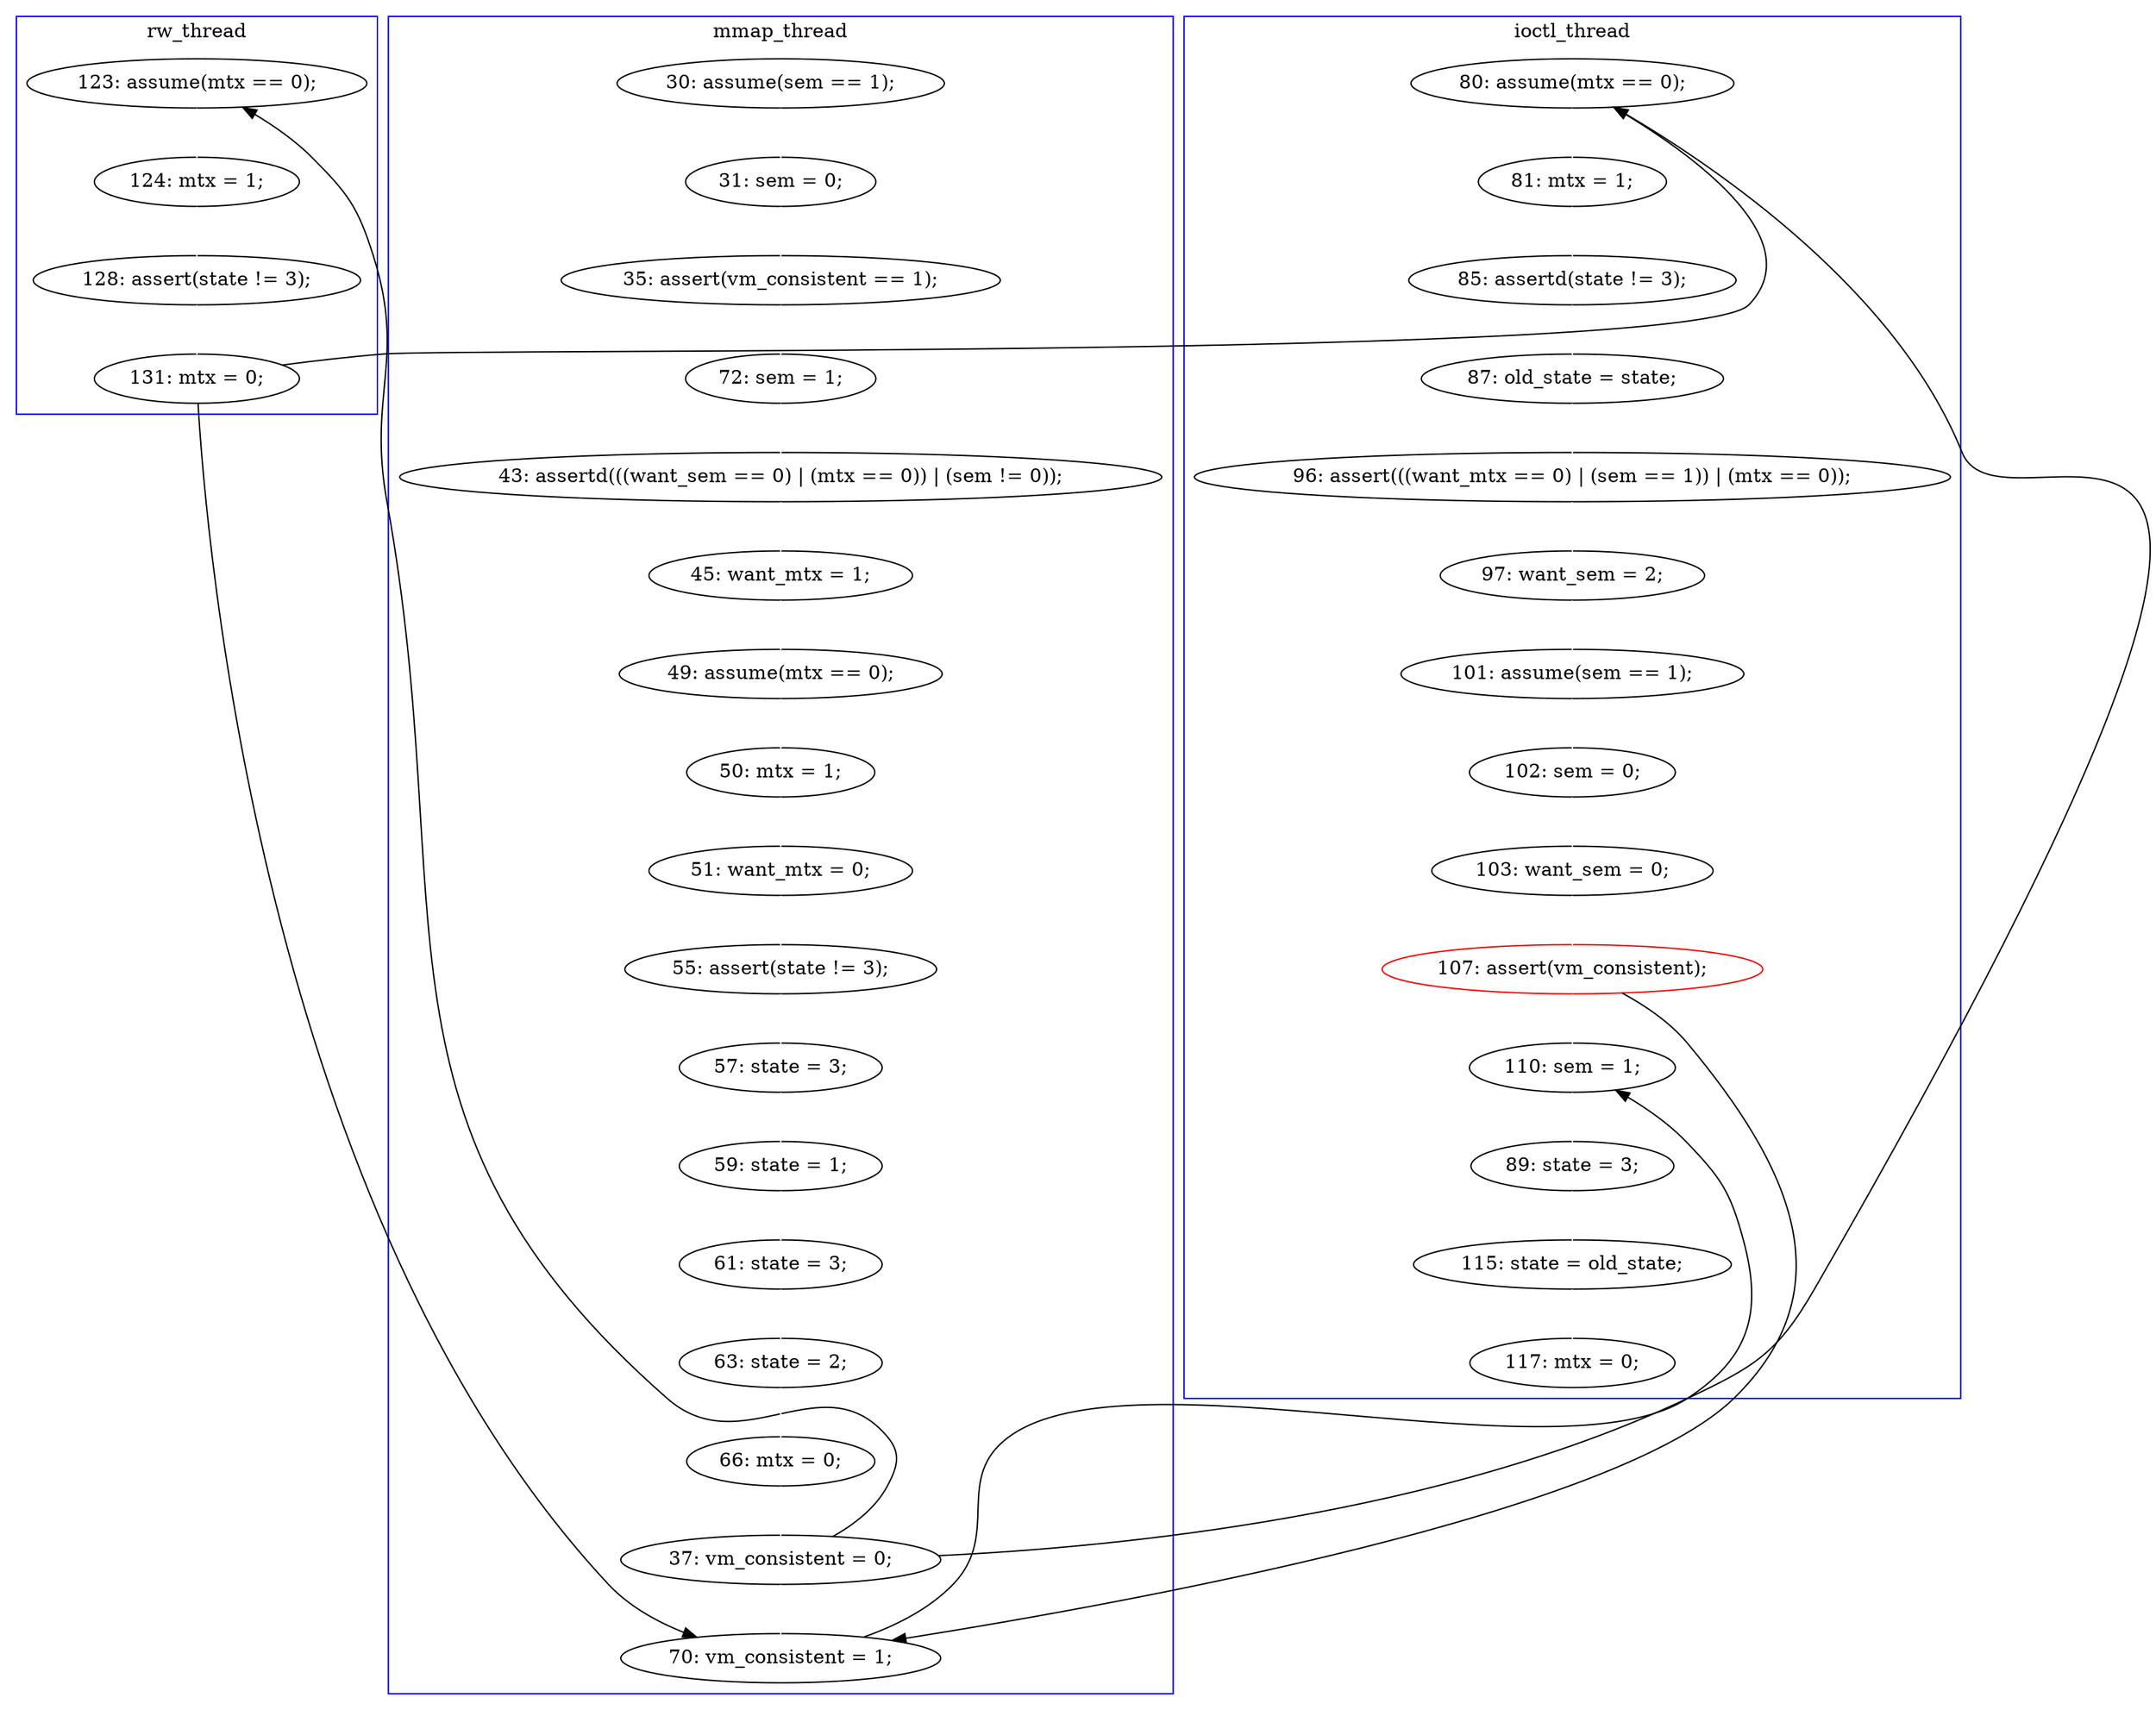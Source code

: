 digraph Counterexample {
	11 -> 12 [color = white, style = solid]
	17 -> 18 [color = white, style = solid]
	19 -> 20 [color = white, style = solid]
	36 -> 39 [color = white, style = solid]
	18 -> 19 [color = white, style = solid]
	28 -> 30 [color = black, style = solid, constraint = false]
	33 -> 34 [color = black, style = solid, constraint = false]
	24 -> 26 [color = white, style = solid]
	42 -> 43 [color = white, style = solid]
	48 -> 55 [color = white, style = solid]
	46 -> 47 [color = black, style = solid, constraint = false]
	46 -> 48 [color = white, style = solid]
	31 -> 32 [color = white, style = solid]
	34 -> 35 [color = white, style = solid]
	41 -> 42 [color = white, style = solid]
	35 -> 36 [color = white, style = solid]
	13 -> 14 [color = white, style = solid]
	45 -> 46 [color = white, style = solid]
	30 -> 31 [color = white, style = solid]
	12 -> 13 [color = white, style = solid]
	20 -> 21 [color = white, style = solid]
	56 -> 57 [color = white, style = solid]
	33 -> 47 [color = black, style = solid, constraint = false]
	28 -> 47 [color = white, style = solid]
	14 -> 15 [color = white, style = solid]
	32 -> 33 [color = white, style = solid]
	39 -> 41 [color = white, style = solid]
	23 -> 24 [color = white, style = solid]
	21 -> 23 [color = white, style = solid]
	15 -> 17 [color = white, style = solid]
	47 -> 48 [color = black, style = solid, constraint = false]
	43 -> 44 [color = white, style = solid]
	26 -> 27 [color = white, style = solid]
	44 -> 45 [color = white, style = solid]
	10 -> 11 [color = white, style = solid]
	27 -> 28 [color = white, style = solid]
	28 -> 34 [color = black, style = solid, constraint = false]
	55 -> 56 [color = white, style = solid]
	subgraph cluster3 {
		label = rw_thread
		color = blue
		32  [label = "128: assert(state != 3);"]
		33  [label = "131: mtx = 0;"]
		31  [label = "124: mtx = 1;"]
		30  [label = "123: assume(mtx == 0);"]
	}
	subgraph cluster1 {
		label = mmap_thread
		color = blue
		24  [label = "61: state = 3;"]
		47  [label = "70: vm_consistent = 1;"]
		14  [label = "43: assertd(((want_sem == 0) | (mtx == 0)) | (sem != 0));"]
		27  [label = "66: mtx = 0;"]
		12  [label = "35: assert(vm_consistent == 1);"]
		17  [label = "49: assume(mtx == 0);"]
		19  [label = "51: want_mtx = 0;"]
		20  [label = "55: assert(state != 3);"]
		21  [label = "57: state = 3;"]
		26  [label = "63: state = 2;"]
		13  [label = "72: sem = 1;"]
		28  [label = "37: vm_consistent = 0;"]
		15  [label = "45: want_mtx = 1;"]
		11  [label = "31: sem = 0;"]
		10  [label = "30: assume(sem == 1);"]
		18  [label = "50: mtx = 1;"]
		23  [label = "59: state = 1;"]
	}
	subgraph cluster2 {
		label = ioctl_thread
		color = blue
		44  [label = "102: sem = 0;"]
		42  [label = "97: want_sem = 2;"]
		41  [label = "96: assert(((want_mtx == 0) | (sem == 1)) | (mtx == 0));"]
		39  [label = "87: old_state = state;"]
		57  [label = "117: mtx = 0;"]
		48  [label = "110: sem = 1;"]
		46  [label = "107: assert(vm_consistent);", color = red]
		45  [label = "103: want_sem = 0;"]
		56  [label = "115: state = old_state;"]
		36  [label = "85: assertd(state != 3);"]
		43  [label = "101: assume(sem == 1);"]
		55  [label = "89: state = 3;"]
		35  [label = "81: mtx = 1;"]
		34  [label = "80: assume(mtx == 0);"]
	}
}